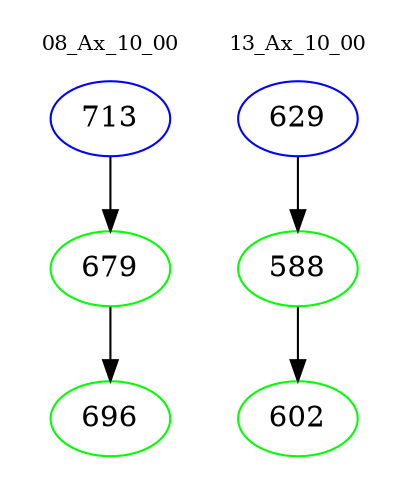 digraph{
subgraph cluster_0 {
color = white
label = "08_Ax_10_00";
fontsize=10;
T0_713 [label="713", color="blue"]
T0_713 -> T0_679 [color="black"]
T0_679 [label="679", color="green"]
T0_679 -> T0_696 [color="black"]
T0_696 [label="696", color="green"]
}
subgraph cluster_1 {
color = white
label = "13_Ax_10_00";
fontsize=10;
T1_629 [label="629", color="blue"]
T1_629 -> T1_588 [color="black"]
T1_588 [label="588", color="green"]
T1_588 -> T1_602 [color="black"]
T1_602 [label="602", color="green"]
}
}
